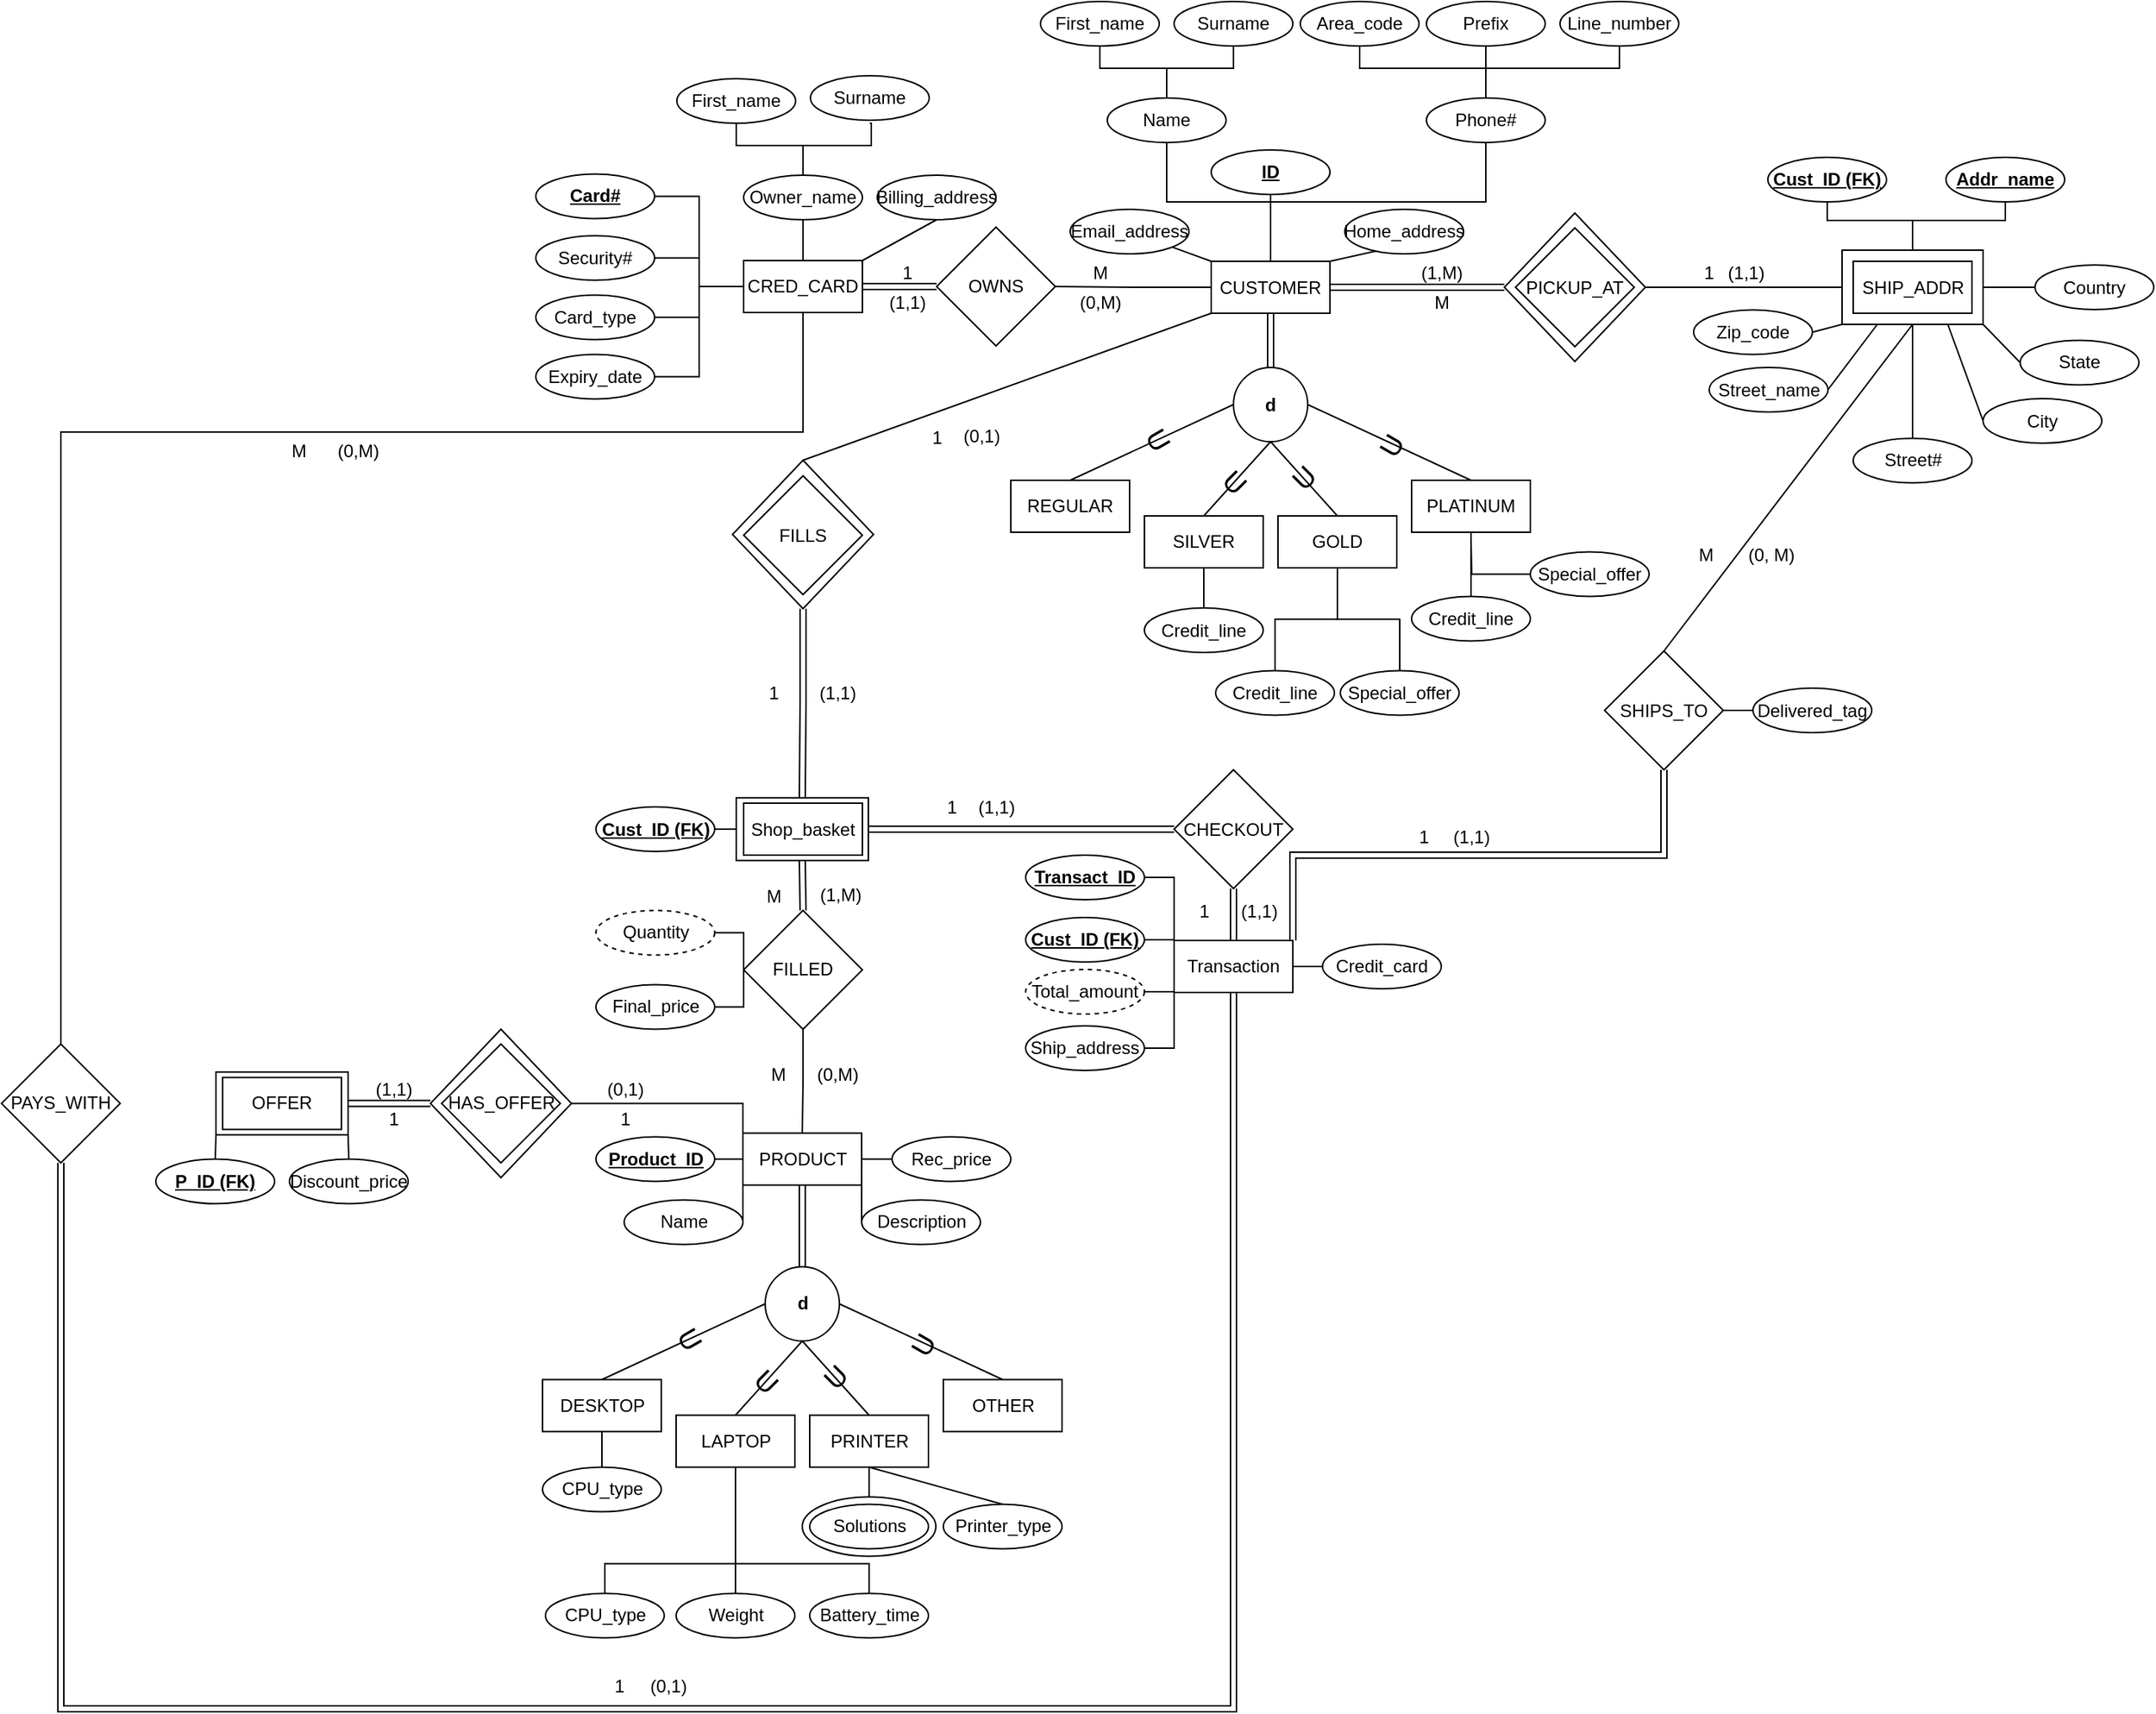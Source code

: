 <mxfile version="26.0.16">
  <diagram id="R2lEEEUBdFMjLlhIrx00" name="Page-1">
    <mxGraphModel dx="2161" dy="1922" grid="1" gridSize="10" guides="1" tooltips="1" connect="1" arrows="1" fold="1" page="1" pageScale="1" pageWidth="850" pageHeight="1100" math="0" shadow="0" extFonts="Permanent Marker^https://fonts.googleapis.com/css?family=Permanent+Marker">
      <root>
        <mxCell id="0" />
        <mxCell id="1" parent="0" />
        <mxCell id="0oao1zLVQg-sBAG5AtIF-350" value="" style="rhombus;whiteSpace=wrap;html=1;" vertex="1" parent="1">
          <mxGeometry x="-27.5" y="229" width="95" height="100" as="geometry" />
        </mxCell>
        <mxCell id="0oao1zLVQg-sBAG5AtIF-344" value="" style="rounded=0;whiteSpace=wrap;html=1;" vertex="1" parent="1">
          <mxGeometry x="-25" y="456.38" width="89" height="42.25" as="geometry" />
        </mxCell>
        <mxCell id="0oao1zLVQg-sBAG5AtIF-341" value="" style="rounded=0;whiteSpace=wrap;html=1;" vertex="1" parent="1">
          <mxGeometry x="-375.5" y="641.12" width="89" height="42.25" as="geometry" />
        </mxCell>
        <mxCell id="0oao1zLVQg-sBAG5AtIF-307" value="(1,1)" style="text;html=1;align=center;verticalAlign=middle;resizable=0;points=[];autosize=1;strokeColor=none;fillColor=none;" vertex="1" parent="1">
          <mxGeometry x="302" y="517.5" width="50" height="30" as="geometry" />
        </mxCell>
        <mxCell id="0oao1zLVQg-sBAG5AtIF-242" value="" style="ellipse;whiteSpace=wrap;html=1;" vertex="1" parent="1">
          <mxGeometry x="19.5" y="927.25" width="90" height="40" as="geometry" />
        </mxCell>
        <mxCell id="0oao1zLVQg-sBAG5AtIF-72" value="" style="group" vertex="1" connectable="0" parent="1">
          <mxGeometry x="720" y="87.5" width="95" height="50" as="geometry" />
        </mxCell>
        <mxCell id="0oao1zLVQg-sBAG5AtIF-71" value="" style="rounded=0;whiteSpace=wrap;html=1;" vertex="1" parent="0oao1zLVQg-sBAG5AtIF-72">
          <mxGeometry width="95" height="50" as="geometry" />
        </mxCell>
        <mxCell id="0oao1zLVQg-sBAG5AtIF-70" value="SHIP_ADDR" style="rounded=0;whiteSpace=wrap;html=1;" vertex="1" parent="0oao1zLVQg-sBAG5AtIF-72">
          <mxGeometry x="7.5" y="7.5" width="80" height="35" as="geometry" />
        </mxCell>
        <mxCell id="0oao1zLVQg-sBAG5AtIF-68" value="" style="edgeStyle=orthogonalEdgeStyle;rounded=0;orthogonalLoop=1;jettySize=auto;html=1;endArrow=none;startFill=0;" edge="1" parent="1" source="0oao1zLVQg-sBAG5AtIF-47" target="0oao1zLVQg-sBAG5AtIF-55">
          <mxGeometry relative="1" as="geometry" />
        </mxCell>
        <mxCell id="0oao1zLVQg-sBAG5AtIF-283" style="edgeStyle=orthogonalEdgeStyle;rounded=0;orthogonalLoop=1;jettySize=auto;html=1;exitX=0.5;exitY=1;exitDx=0;exitDy=0;endArrow=none;startFill=0;entryX=0.5;entryY=1;entryDx=0;entryDy=0;shape=link;" edge="1" parent="1" source="0oao1zLVQg-sBAG5AtIF-284" target="0oao1zLVQg-sBAG5AtIF-259">
          <mxGeometry relative="1" as="geometry">
            <mxPoint x="310" y="762.25" as="targetPoint" />
            <Array as="points">
              <mxPoint x="-480" y="1070" />
              <mxPoint x="310" y="1070" />
            </Array>
          </mxGeometry>
        </mxCell>
        <mxCell id="0oao1zLVQg-sBAG5AtIF-47" value="CRED_CARD" style="rounded=0;whiteSpace=wrap;html=1;" vertex="1" parent="1">
          <mxGeometry x="-20" y="94.5" width="80" height="35" as="geometry" />
        </mxCell>
        <mxCell id="0oao1zLVQg-sBAG5AtIF-50" value="" style="group" vertex="1" connectable="0" parent="1">
          <mxGeometry x="-65" y="-30" width="215" height="100" as="geometry" />
        </mxCell>
        <mxCell id="0oao1zLVQg-sBAG5AtIF-51" value="First_name" style="ellipse;whiteSpace=wrap;html=1;" vertex="1" parent="0oao1zLVQg-sBAG5AtIF-50">
          <mxGeometry y="2" width="80" height="30" as="geometry" />
        </mxCell>
        <mxCell id="0oao1zLVQg-sBAG5AtIF-52" value="Surname" style="ellipse;whiteSpace=wrap;html=1;" vertex="1" parent="0oao1zLVQg-sBAG5AtIF-50">
          <mxGeometry x="90" width="80" height="30" as="geometry" />
        </mxCell>
        <mxCell id="0oao1zLVQg-sBAG5AtIF-53" value="" style="group" vertex="1" connectable="0" parent="0oao1zLVQg-sBAG5AtIF-50">
          <mxGeometry x="40" y="62" width="90" height="40" as="geometry" />
        </mxCell>
        <mxCell id="0oao1zLVQg-sBAG5AtIF-55" value="Owner_name" style="ellipse;whiteSpace=wrap;html=1;perimeterSpacing=0;movable=1;resizable=1;rotatable=1;deletable=1;editable=1;locked=0;connectable=1;" vertex="1" parent="0oao1zLVQg-sBAG5AtIF-53">
          <mxGeometry x="5" y="5" width="80" height="30" as="geometry" />
        </mxCell>
        <mxCell id="0oao1zLVQg-sBAG5AtIF-56" value="" style="edgeStyle=orthogonalEdgeStyle;rounded=0;orthogonalLoop=1;jettySize=auto;html=1;endArrow=none;startFill=0;" edge="1" parent="0oao1zLVQg-sBAG5AtIF-50" source="0oao1zLVQg-sBAG5AtIF-55">
          <mxGeometry relative="1" as="geometry">
            <mxPoint x="130" y="32.0" as="targetPoint" />
            <Array as="points">
              <mxPoint x="85" y="47" />
              <mxPoint x="131" y="47" />
              <mxPoint x="131" y="32" />
            </Array>
          </mxGeometry>
        </mxCell>
        <mxCell id="0oao1zLVQg-sBAG5AtIF-57" value="" style="edgeStyle=orthogonalEdgeStyle;rounded=0;orthogonalLoop=1;jettySize=auto;html=1;endArrow=none;startFill=0;" edge="1" parent="0oao1zLVQg-sBAG5AtIF-50" source="0oao1zLVQg-sBAG5AtIF-55" target="0oao1zLVQg-sBAG5AtIF-51">
          <mxGeometry relative="1" as="geometry" />
        </mxCell>
        <mxCell id="0oao1zLVQg-sBAG5AtIF-75" value="Billing_address" style="ellipse;whiteSpace=wrap;html=1;" vertex="1" parent="0oao1zLVQg-sBAG5AtIF-50">
          <mxGeometry x="135" y="67" width="80" height="30" as="geometry" />
        </mxCell>
        <mxCell id="0oao1zLVQg-sBAG5AtIF-48" value="Security#" style="ellipse;whiteSpace=wrap;html=1;" vertex="1" parent="1">
          <mxGeometry x="-160" y="77.75" width="80" height="30" as="geometry" />
        </mxCell>
        <mxCell id="0oao1zLVQg-sBAG5AtIF-49" value="&lt;u&gt;&lt;b&gt;Card#&lt;/b&gt;&lt;/u&gt;" style="ellipse;whiteSpace=wrap;html=1;" vertex="1" parent="1">
          <mxGeometry x="-160" y="36.25" width="80" height="30" as="geometry" />
        </mxCell>
        <mxCell id="0oao1zLVQg-sBAG5AtIF-61" value="Card_type" style="ellipse;whiteSpace=wrap;html=1;" vertex="1" parent="1">
          <mxGeometry x="-160" y="117.75" width="80" height="30" as="geometry" />
        </mxCell>
        <mxCell id="0oao1zLVQg-sBAG5AtIF-62" value="Expiry_date" style="ellipse;whiteSpace=wrap;html=1;" vertex="1" parent="1">
          <mxGeometry x="-160" y="157.75" width="80" height="30" as="geometry" />
        </mxCell>
        <mxCell id="0oao1zLVQg-sBAG5AtIF-64" style="edgeStyle=orthogonalEdgeStyle;rounded=0;orthogonalLoop=1;jettySize=auto;html=1;exitX=0;exitY=0.5;exitDx=0;exitDy=0;entryX=1;entryY=0.5;entryDx=0;entryDy=0;endArrow=none;startFill=0;" edge="1" parent="1" source="0oao1zLVQg-sBAG5AtIF-47" target="0oao1zLVQg-sBAG5AtIF-48">
          <mxGeometry relative="1" as="geometry" />
        </mxCell>
        <mxCell id="0oao1zLVQg-sBAG5AtIF-63" style="edgeStyle=orthogonalEdgeStyle;rounded=0;orthogonalLoop=1;jettySize=auto;html=1;exitX=0;exitY=0.5;exitDx=0;exitDy=0;entryX=1;entryY=0.5;entryDx=0;entryDy=0;endArrow=none;startFill=0;" edge="1" parent="1" source="0oao1zLVQg-sBAG5AtIF-47" target="0oao1zLVQg-sBAG5AtIF-49">
          <mxGeometry relative="1" as="geometry" />
        </mxCell>
        <mxCell id="0oao1zLVQg-sBAG5AtIF-65" style="edgeStyle=orthogonalEdgeStyle;rounded=0;orthogonalLoop=1;jettySize=auto;html=1;exitX=0;exitY=0.5;exitDx=0;exitDy=0;entryX=1;entryY=0.5;entryDx=0;entryDy=0;endArrow=none;startFill=0;" edge="1" parent="1" source="0oao1zLVQg-sBAG5AtIF-47" target="0oao1zLVQg-sBAG5AtIF-61">
          <mxGeometry relative="1" as="geometry" />
        </mxCell>
        <mxCell id="0oao1zLVQg-sBAG5AtIF-66" style="edgeStyle=orthogonalEdgeStyle;rounded=0;orthogonalLoop=1;jettySize=auto;html=1;exitX=0;exitY=0.5;exitDx=0;exitDy=0;entryX=1;entryY=0.5;entryDx=0;entryDy=0;endArrow=none;startFill=0;" edge="1" parent="1" source="0oao1zLVQg-sBAG5AtIF-47" target="0oao1zLVQg-sBAG5AtIF-62">
          <mxGeometry relative="1" as="geometry" />
        </mxCell>
        <mxCell id="0oao1zLVQg-sBAG5AtIF-86" value="Zip_code" style="ellipse;whiteSpace=wrap;html=1;" vertex="1" parent="1">
          <mxGeometry x="620" y="127.75" width="80" height="30" as="geometry" />
        </mxCell>
        <mxCell id="0oao1zLVQg-sBAG5AtIF-87" value="Street_name" style="ellipse;whiteSpace=wrap;html=1;" vertex="1" parent="1">
          <mxGeometry x="630.5" y="166.5" width="80" height="30" as="geometry" />
        </mxCell>
        <mxCell id="0oao1zLVQg-sBAG5AtIF-88" value="Street#" style="ellipse;whiteSpace=wrap;html=1;" vertex="1" parent="1">
          <mxGeometry x="727.5" y="214.25" width="80" height="30" as="geometry" />
        </mxCell>
        <mxCell id="0oao1zLVQg-sBAG5AtIF-89" value="City" style="ellipse;whiteSpace=wrap;html=1;" vertex="1" parent="1">
          <mxGeometry x="815" y="187.5" width="80" height="30" as="geometry" />
        </mxCell>
        <mxCell id="0oao1zLVQg-sBAG5AtIF-90" value="State" style="ellipse;whiteSpace=wrap;html=1;" vertex="1" parent="1">
          <mxGeometry x="840" y="148.25" width="80" height="30" as="geometry" />
        </mxCell>
        <mxCell id="0oao1zLVQg-sBAG5AtIF-91" value="Country" style="ellipse;whiteSpace=wrap;html=1;" vertex="1" parent="1">
          <mxGeometry x="850" y="97.5" width="80" height="30" as="geometry" />
        </mxCell>
        <mxCell id="0oao1zLVQg-sBAG5AtIF-92" style="rounded=0;orthogonalLoop=1;jettySize=auto;html=1;exitX=1;exitY=0.5;exitDx=0;exitDy=0;entryX=0;entryY=0.5;entryDx=0;entryDy=0;endArrow=none;startFill=0;" edge="1" parent="1" source="0oao1zLVQg-sBAG5AtIF-71" target="0oao1zLVQg-sBAG5AtIF-91">
          <mxGeometry relative="1" as="geometry">
            <mxPoint x="826.759" y="158.331" as="sourcePoint" />
          </mxGeometry>
        </mxCell>
        <mxCell id="0oao1zLVQg-sBAG5AtIF-94" style="rounded=0;orthogonalLoop=1;jettySize=auto;html=1;exitX=0;exitY=1;exitDx=0;exitDy=0;entryX=1;entryY=0.5;entryDx=0;entryDy=0;endArrow=none;startFill=0;" edge="1" parent="1" source="0oao1zLVQg-sBAG5AtIF-71" target="0oao1zLVQg-sBAG5AtIF-86">
          <mxGeometry relative="1" as="geometry">
            <mxPoint x="750" y="172.5" as="sourcePoint" />
          </mxGeometry>
        </mxCell>
        <mxCell id="0oao1zLVQg-sBAG5AtIF-95" style="rounded=0;orthogonalLoop=1;jettySize=auto;html=1;exitX=0.25;exitY=1;exitDx=0;exitDy=0;entryX=1;entryY=0.5;entryDx=0;entryDy=0;endArrow=none;startFill=0;" edge="1" parent="1" source="0oao1zLVQg-sBAG5AtIF-71" target="0oao1zLVQg-sBAG5AtIF-87">
          <mxGeometry relative="1" as="geometry">
            <mxPoint x="763.241" y="186.669" as="sourcePoint" />
          </mxGeometry>
        </mxCell>
        <mxCell id="0oao1zLVQg-sBAG5AtIF-96" style="rounded=0;orthogonalLoop=1;jettySize=auto;html=1;exitX=0.5;exitY=1;exitDx=0;exitDy=0;entryX=0.5;entryY=0;entryDx=0;entryDy=0;endArrow=none;startFill=0;" edge="1" parent="1" source="0oao1zLVQg-sBAG5AtIF-71" target="0oao1zLVQg-sBAG5AtIF-88">
          <mxGeometry relative="1" as="geometry">
            <mxPoint x="795" y="192.5" as="sourcePoint" />
          </mxGeometry>
        </mxCell>
        <mxCell id="0oao1zLVQg-sBAG5AtIF-97" style="rounded=0;orthogonalLoop=1;jettySize=auto;html=1;exitX=0.75;exitY=1;exitDx=0;exitDy=0;entryX=0;entryY=0.5;entryDx=0;entryDy=0;endArrow=none;startFill=0;" edge="1" parent="1" source="0oao1zLVQg-sBAG5AtIF-71" target="0oao1zLVQg-sBAG5AtIF-89">
          <mxGeometry relative="1" as="geometry">
            <mxPoint x="826.759" y="186.669" as="sourcePoint" />
          </mxGeometry>
        </mxCell>
        <mxCell id="0oao1zLVQg-sBAG5AtIF-98" style="rounded=0;orthogonalLoop=1;jettySize=auto;html=1;exitX=1;exitY=1;exitDx=0;exitDy=0;entryX=0;entryY=0.5;entryDx=0;entryDy=0;endArrow=none;startFill=0;" edge="1" parent="1" source="0oao1zLVQg-sBAG5AtIF-71" target="0oao1zLVQg-sBAG5AtIF-90">
          <mxGeometry relative="1" as="geometry">
            <mxPoint x="840" y="172.5" as="sourcePoint" />
          </mxGeometry>
        </mxCell>
        <mxCell id="0oao1zLVQg-sBAG5AtIF-101" value="&lt;b&gt;&lt;u&gt;Addr_name&lt;/u&gt;&lt;/b&gt;" style="ellipse;whiteSpace=wrap;html=1;" vertex="1" parent="1">
          <mxGeometry x="790" y="25" width="80" height="30" as="geometry" />
        </mxCell>
        <mxCell id="0oao1zLVQg-sBAG5AtIF-102" value="&lt;b&gt;&lt;u&gt;Cust_ID (FK)&lt;/u&gt;&lt;/b&gt;" style="ellipse;whiteSpace=wrap;html=1;" vertex="1" parent="1">
          <mxGeometry x="670" y="25" width="80" height="30" as="geometry" />
        </mxCell>
        <mxCell id="0oao1zLVQg-sBAG5AtIF-104" style="edgeStyle=orthogonalEdgeStyle;rounded=0;orthogonalLoop=1;jettySize=auto;html=1;exitX=0.5;exitY=0;exitDx=0;exitDy=0;entryX=0.5;entryY=1;entryDx=0;entryDy=0;endArrow=none;startFill=0;" edge="1" parent="1" source="0oao1zLVQg-sBAG5AtIF-71" target="0oao1zLVQg-sBAG5AtIF-102">
          <mxGeometry relative="1" as="geometry" />
        </mxCell>
        <mxCell id="0oao1zLVQg-sBAG5AtIF-105" style="edgeStyle=orthogonalEdgeStyle;rounded=0;orthogonalLoop=1;jettySize=auto;html=1;exitX=0.5;exitY=0;exitDx=0;exitDy=0;entryX=0.5;entryY=1;entryDx=0;entryDy=0;endArrow=none;startFill=0;" edge="1" parent="1" source="0oao1zLVQg-sBAG5AtIF-71" target="0oao1zLVQg-sBAG5AtIF-101">
          <mxGeometry relative="1" as="geometry" />
        </mxCell>
        <mxCell id="0oao1zLVQg-sBAG5AtIF-107" value="" style="group" vertex="1" connectable="0" parent="1">
          <mxGeometry x="150" y="-80" width="460" height="242.5" as="geometry" />
        </mxCell>
        <mxCell id="0oao1zLVQg-sBAG5AtIF-351" value="" style="rhombus;whiteSpace=wrap;html=1;" vertex="1" parent="0oao1zLVQg-sBAG5AtIF-107">
          <mxGeometry x="342.5" y="142.5" width="95" height="100" as="geometry" />
        </mxCell>
        <mxCell id="0oao1zLVQg-sBAG5AtIF-29" value="" style="rounded=0;orthogonalLoop=1;jettySize=auto;html=1;endArrow=none;startFill=0;" edge="1" parent="0oao1zLVQg-sBAG5AtIF-107" source="0oao1zLVQg-sBAG5AtIF-1" target="0oao1zLVQg-sBAG5AtIF-2">
          <mxGeometry relative="1" as="geometry" />
        </mxCell>
        <mxCell id="0oao1zLVQg-sBAG5AtIF-30" value="" style="rounded=0;orthogonalLoop=1;jettySize=auto;html=1;entryX=1;entryY=0.5;entryDx=0;entryDy=0;endArrow=none;startFill=0;exitX=1;exitY=0;exitDx=0;exitDy=0;" edge="1" parent="0oao1zLVQg-sBAG5AtIF-107" source="0oao1zLVQg-sBAG5AtIF-1" target="0oao1zLVQg-sBAG5AtIF-74">
          <mxGeometry relative="1" as="geometry">
            <mxPoint x="110" y="230" as="targetPoint" />
          </mxGeometry>
        </mxCell>
        <mxCell id="0oao1zLVQg-sBAG5AtIF-33" value="" style="rounded=0;orthogonalLoop=1;jettySize=auto;html=1;entryX=0.5;entryY=1;entryDx=0;entryDy=0;endArrow=none;startFill=0;edgeStyle=orthogonalEdgeStyle;" edge="1" parent="0oao1zLVQg-sBAG5AtIF-107" source="0oao1zLVQg-sBAG5AtIF-1" target="0oao1zLVQg-sBAG5AtIF-6">
          <mxGeometry relative="1" as="geometry">
            <mxPoint x="185" y="150" as="targetPoint" />
          </mxGeometry>
        </mxCell>
        <mxCell id="0oao1zLVQg-sBAG5AtIF-35" value="" style="rounded=0;orthogonalLoop=1;jettySize=auto;html=1;endArrow=none;startFill=0;exitX=0.5;exitY=0;exitDx=0;exitDy=0;entryX=0.5;entryY=1;entryDx=0;entryDy=0;edgeStyle=orthogonalEdgeStyle;" edge="1" parent="0oao1zLVQg-sBAG5AtIF-107" source="0oao1zLVQg-sBAG5AtIF-1" target="0oao1zLVQg-sBAG5AtIF-11">
          <mxGeometry relative="1" as="geometry">
            <mxPoint x="160" y="260" as="targetPoint" />
          </mxGeometry>
        </mxCell>
        <mxCell id="0oao1zLVQg-sBAG5AtIF-40" value="" style="rounded=0;orthogonalLoop=1;jettySize=auto;html=1;endArrow=none;startFill=0;exitX=0;exitY=0;exitDx=0;exitDy=0;" edge="1" parent="0oao1zLVQg-sBAG5AtIF-107" source="0oao1zLVQg-sBAG5AtIF-1" target="0oao1zLVQg-sBAG5AtIF-39">
          <mxGeometry relative="1" as="geometry" />
        </mxCell>
        <mxCell id="0oao1zLVQg-sBAG5AtIF-147" style="edgeStyle=orthogonalEdgeStyle;rounded=0;orthogonalLoop=1;jettySize=auto;html=1;exitX=0;exitY=0.5;exitDx=0;exitDy=0;entryX=1;entryY=0.5;entryDx=0;entryDy=0;endArrow=none;startFill=0;" edge="1" parent="0oao1zLVQg-sBAG5AtIF-107" source="0oao1zLVQg-sBAG5AtIF-1" target="0oao1zLVQg-sBAG5AtIF-146">
          <mxGeometry relative="1" as="geometry" />
        </mxCell>
        <mxCell id="0oao1zLVQg-sBAG5AtIF-1" value="CUSTOMER" style="rounded=0;whiteSpace=wrap;html=1;" vertex="1" parent="0oao1zLVQg-sBAG5AtIF-107">
          <mxGeometry x="145" y="175" width="80" height="35" as="geometry" />
        </mxCell>
        <mxCell id="0oao1zLVQg-sBAG5AtIF-2" value="&lt;u&gt;&lt;b&gt;ID&lt;/b&gt;&lt;/u&gt;" style="ellipse;whiteSpace=wrap;html=1;" vertex="1" parent="0oao1zLVQg-sBAG5AtIF-107">
          <mxGeometry x="145" y="100" width="80" height="30" as="geometry" />
        </mxCell>
        <mxCell id="0oao1zLVQg-sBAG5AtIF-31" value="" style="group" vertex="1" connectable="0" parent="0oao1zLVQg-sBAG5AtIF-107">
          <mxGeometry x="185" y="5" width="275" height="85" as="geometry" />
        </mxCell>
        <mxCell id="0oao1zLVQg-sBAG5AtIF-12" value="Area_code" style="ellipse;whiteSpace=wrap;html=1;" vertex="1" parent="0oao1zLVQg-sBAG5AtIF-31">
          <mxGeometry x="20" y="-5" width="80" height="30" as="geometry" />
        </mxCell>
        <mxCell id="0oao1zLVQg-sBAG5AtIF-14" value="Line_number" style="ellipse;whiteSpace=wrap;html=1;" vertex="1" parent="0oao1zLVQg-sBAG5AtIF-31">
          <mxGeometry x="195" y="-5" width="80" height="30" as="geometry" />
        </mxCell>
        <mxCell id="0oao1zLVQg-sBAG5AtIF-13" value="Prefix" style="ellipse;whiteSpace=wrap;html=1;" vertex="1" parent="0oao1zLVQg-sBAG5AtIF-31">
          <mxGeometry x="105" y="-5" width="80" height="30" as="geometry" />
        </mxCell>
        <mxCell id="0oao1zLVQg-sBAG5AtIF-32" value="" style="group" vertex="1" connectable="0" parent="0oao1zLVQg-sBAG5AtIF-107">
          <mxGeometry x="30" width="170" height="100" as="geometry" />
        </mxCell>
        <mxCell id="0oao1zLVQg-sBAG5AtIF-3" value="First_name" style="ellipse;whiteSpace=wrap;html=1;" vertex="1" parent="0oao1zLVQg-sBAG5AtIF-32">
          <mxGeometry width="80" height="30" as="geometry" />
        </mxCell>
        <mxCell id="0oao1zLVQg-sBAG5AtIF-5" value="Surname" style="ellipse;whiteSpace=wrap;html=1;" vertex="1" parent="0oao1zLVQg-sBAG5AtIF-32">
          <mxGeometry x="90" width="80" height="30" as="geometry" />
        </mxCell>
        <mxCell id="0oao1zLVQg-sBAG5AtIF-8" value="" style="group" vertex="1" connectable="0" parent="0oao1zLVQg-sBAG5AtIF-32">
          <mxGeometry x="40" y="60" width="90" height="40" as="geometry" />
        </mxCell>
        <mxCell id="0oao1zLVQg-sBAG5AtIF-6" value="Name" style="ellipse;whiteSpace=wrap;html=1;perimeterSpacing=0;movable=1;resizable=1;rotatable=1;deletable=1;editable=1;locked=0;connectable=1;" vertex="1" parent="0oao1zLVQg-sBAG5AtIF-8">
          <mxGeometry x="5" y="5" width="80" height="30" as="geometry" />
        </mxCell>
        <mxCell id="0oao1zLVQg-sBAG5AtIF-27" value="" style="edgeStyle=orthogonalEdgeStyle;rounded=0;orthogonalLoop=1;jettySize=auto;html=1;endArrow=none;startFill=0;" edge="1" parent="0oao1zLVQg-sBAG5AtIF-32" source="0oao1zLVQg-sBAG5AtIF-6" target="0oao1zLVQg-sBAG5AtIF-5">
          <mxGeometry relative="1" as="geometry" />
        </mxCell>
        <mxCell id="0oao1zLVQg-sBAG5AtIF-28" value="" style="edgeStyle=orthogonalEdgeStyle;rounded=0;orthogonalLoop=1;jettySize=auto;html=1;endArrow=none;startFill=0;" edge="1" parent="0oao1zLVQg-sBAG5AtIF-32" source="0oao1zLVQg-sBAG5AtIF-6" target="0oao1zLVQg-sBAG5AtIF-3">
          <mxGeometry relative="1" as="geometry" />
        </mxCell>
        <mxCell id="0oao1zLVQg-sBAG5AtIF-39" value="Email_address" style="ellipse;whiteSpace=wrap;html=1;" vertex="1" parent="0oao1zLVQg-sBAG5AtIF-107">
          <mxGeometry x="50" y="140" width="80" height="30" as="geometry" />
        </mxCell>
        <mxCell id="0oao1zLVQg-sBAG5AtIF-74" value="Home_address" style="ellipse;whiteSpace=wrap;html=1;" vertex="1" parent="0oao1zLVQg-sBAG5AtIF-107">
          <mxGeometry x="235" y="140" width="80" height="30" as="geometry" />
        </mxCell>
        <mxCell id="0oao1zLVQg-sBAG5AtIF-9" value="" style="group" vertex="1" connectable="0" parent="0oao1zLVQg-sBAG5AtIF-107">
          <mxGeometry x="285" y="60" width="90" height="40" as="geometry" />
        </mxCell>
        <mxCell id="0oao1zLVQg-sBAG5AtIF-11" value="Phone#" style="ellipse;whiteSpace=wrap;html=1;perimeterSpacing=0;movable=1;resizable=1;rotatable=1;deletable=1;editable=1;locked=0;connectable=1;" vertex="1" parent="0oao1zLVQg-sBAG5AtIF-9">
          <mxGeometry x="5" y="5" width="80" height="30" as="geometry" />
        </mxCell>
        <mxCell id="0oao1zLVQg-sBAG5AtIF-21" value="" style="edgeStyle=orthogonalEdgeStyle;rounded=0;orthogonalLoop=1;jettySize=auto;html=1;endArrow=none;startFill=0;exitX=0.5;exitY=0;exitDx=0;exitDy=0;" edge="1" parent="0oao1zLVQg-sBAG5AtIF-107" source="0oao1zLVQg-sBAG5AtIF-11" target="0oao1zLVQg-sBAG5AtIF-12">
          <mxGeometry relative="1" as="geometry">
            <Array as="points">
              <mxPoint x="330" y="45" />
              <mxPoint x="245" y="45" />
            </Array>
          </mxGeometry>
        </mxCell>
        <mxCell id="0oao1zLVQg-sBAG5AtIF-22" value="" style="edgeStyle=orthogonalEdgeStyle;rounded=0;orthogonalLoop=1;jettySize=auto;html=1;endArrow=none;startFill=0;exitX=0.5;exitY=0;exitDx=0;exitDy=0;" edge="1" parent="0oao1zLVQg-sBAG5AtIF-107" source="0oao1zLVQg-sBAG5AtIF-11" target="0oao1zLVQg-sBAG5AtIF-14">
          <mxGeometry relative="1" as="geometry">
            <Array as="points">
              <mxPoint x="330" y="45" />
              <mxPoint x="420" y="45" />
            </Array>
          </mxGeometry>
        </mxCell>
        <mxCell id="0oao1zLVQg-sBAG5AtIF-106" style="edgeStyle=orthogonalEdgeStyle;rounded=0;orthogonalLoop=1;jettySize=auto;html=1;exitX=0.5;exitY=0;exitDx=0;exitDy=0;entryX=0.5;entryY=1;entryDx=0;entryDy=0;endArrow=none;startFill=0;" edge="1" parent="0oao1zLVQg-sBAG5AtIF-107" source="0oao1zLVQg-sBAG5AtIF-11" target="0oao1zLVQg-sBAG5AtIF-13">
          <mxGeometry relative="1" as="geometry" />
        </mxCell>
        <mxCell id="0oao1zLVQg-sBAG5AtIF-144" style="edgeStyle=orthogonalEdgeStyle;rounded=0;orthogonalLoop=1;jettySize=auto;html=1;entryX=1;entryY=0.5;entryDx=0;entryDy=0;endArrow=none;startFill=0;shape=link;exitX=0;exitY=0.5;exitDx=0;exitDy=0;" edge="1" parent="0oao1zLVQg-sBAG5AtIF-107" source="0oao1zLVQg-sBAG5AtIF-351" target="0oao1zLVQg-sBAG5AtIF-1">
          <mxGeometry relative="1" as="geometry">
            <mxPoint x="340" y="210" as="sourcePoint" />
          </mxGeometry>
        </mxCell>
        <mxCell id="0oao1zLVQg-sBAG5AtIF-143" value="PICKUP_AT" style="rhombus;whiteSpace=wrap;html=1;" vertex="1" parent="0oao1zLVQg-sBAG5AtIF-107">
          <mxGeometry x="350" y="152.5" width="80" height="80" as="geometry" />
        </mxCell>
        <mxCell id="0oao1zLVQg-sBAG5AtIF-146" value="OWNS" style="rhombus;whiteSpace=wrap;html=1;" vertex="1" parent="0oao1zLVQg-sBAG5AtIF-107">
          <mxGeometry x="-40" y="152" width="80" height="80" as="geometry" />
        </mxCell>
        <mxCell id="0oao1zLVQg-sBAG5AtIF-120" style="edgeStyle=orthogonalEdgeStyle;rounded=0;orthogonalLoop=1;jettySize=auto;html=1;exitX=0.5;exitY=0;exitDx=0;exitDy=0;entryX=0.5;entryY=1;entryDx=0;entryDy=0;endArrow=none;startFill=0;shape=link;" edge="1" parent="1" source="0oao1zLVQg-sBAG5AtIF-108" target="0oao1zLVQg-sBAG5AtIF-1">
          <mxGeometry relative="1" as="geometry" />
        </mxCell>
        <mxCell id="0oao1zLVQg-sBAG5AtIF-121" style="rounded=0;orthogonalLoop=1;jettySize=auto;html=1;exitX=0;exitY=0.5;exitDx=0;exitDy=0;entryX=0.5;entryY=0;entryDx=0;entryDy=0;endArrow=none;startFill=0;" edge="1" parent="1" source="0oao1zLVQg-sBAG5AtIF-108" target="0oao1zLVQg-sBAG5AtIF-111">
          <mxGeometry relative="1" as="geometry" />
        </mxCell>
        <mxCell id="0oao1zLVQg-sBAG5AtIF-122" style="rounded=0;orthogonalLoop=1;jettySize=auto;html=1;exitX=0.5;exitY=1;exitDx=0;exitDy=0;entryX=0.5;entryY=0;entryDx=0;entryDy=0;endArrow=none;startFill=0;" edge="1" parent="1" source="0oao1zLVQg-sBAG5AtIF-108" target="0oao1zLVQg-sBAG5AtIF-113">
          <mxGeometry relative="1" as="geometry" />
        </mxCell>
        <mxCell id="0oao1zLVQg-sBAG5AtIF-123" style="rounded=0;orthogonalLoop=1;jettySize=auto;html=1;exitX=0.5;exitY=1;exitDx=0;exitDy=0;entryX=0.5;entryY=0;entryDx=0;entryDy=0;endArrow=none;startFill=0;" edge="1" parent="1" source="0oao1zLVQg-sBAG5AtIF-108" target="0oao1zLVQg-sBAG5AtIF-112">
          <mxGeometry relative="1" as="geometry" />
        </mxCell>
        <mxCell id="0oao1zLVQg-sBAG5AtIF-124" style="rounded=0;orthogonalLoop=1;jettySize=auto;html=1;exitX=1;exitY=0.5;exitDx=0;exitDy=0;entryX=0.5;entryY=0;entryDx=0;entryDy=0;endArrow=none;startFill=0;" edge="1" parent="1" source="0oao1zLVQg-sBAG5AtIF-108" target="0oao1zLVQg-sBAG5AtIF-114">
          <mxGeometry relative="1" as="geometry" />
        </mxCell>
        <mxCell id="0oao1zLVQg-sBAG5AtIF-125" value="U" style="edgeLabel;align=center;verticalAlign=middle;resizable=0;points=[];rotation=-60;fontSize=19;labelBackgroundColor=none;" vertex="1" connectable="0" parent="0oao1zLVQg-sBAG5AtIF-124">
          <mxGeometry x="0.004" y="1" relative="1" as="geometry">
            <mxPoint x="-1" y="2" as="offset" />
          </mxGeometry>
        </mxCell>
        <mxCell id="0oao1zLVQg-sBAG5AtIF-108" value="&lt;b&gt;d&lt;/b&gt;" style="ellipse;whiteSpace=wrap;html=1;aspect=fixed;" vertex="1" parent="1">
          <mxGeometry x="310" y="166.5" width="50" height="50" as="geometry" />
        </mxCell>
        <mxCell id="0oao1zLVQg-sBAG5AtIF-111" value="REGULAR" style="rounded=0;whiteSpace=wrap;html=1;" vertex="1" parent="1">
          <mxGeometry x="160" y="242.5" width="80" height="35" as="geometry" />
        </mxCell>
        <mxCell id="0oao1zLVQg-sBAG5AtIF-132" value="" style="edgeStyle=orthogonalEdgeStyle;rounded=0;orthogonalLoop=1;jettySize=auto;html=1;endArrow=none;startFill=0;" edge="1" parent="1" source="0oao1zLVQg-sBAG5AtIF-112" target="0oao1zLVQg-sBAG5AtIF-118">
          <mxGeometry relative="1" as="geometry" />
        </mxCell>
        <mxCell id="0oao1zLVQg-sBAG5AtIF-141" style="edgeStyle=orthogonalEdgeStyle;rounded=0;orthogonalLoop=1;jettySize=auto;html=1;exitX=0.5;exitY=1;exitDx=0;exitDy=0;entryX=0.5;entryY=0;entryDx=0;entryDy=0;endArrow=none;startFill=0;" edge="1" parent="1" source="0oao1zLVQg-sBAG5AtIF-112" target="0oao1zLVQg-sBAG5AtIF-138">
          <mxGeometry relative="1" as="geometry" />
        </mxCell>
        <mxCell id="0oao1zLVQg-sBAG5AtIF-112" value="GOLD" style="rounded=0;whiteSpace=wrap;html=1;" vertex="1" parent="1">
          <mxGeometry x="340" y="266.5" width="80" height="35" as="geometry" />
        </mxCell>
        <mxCell id="0oao1zLVQg-sBAG5AtIF-133" value="" style="edgeStyle=orthogonalEdgeStyle;rounded=0;orthogonalLoop=1;jettySize=auto;html=1;endArrow=none;startFill=0;" edge="1" parent="1" source="0oao1zLVQg-sBAG5AtIF-113" target="0oao1zLVQg-sBAG5AtIF-115">
          <mxGeometry relative="1" as="geometry" />
        </mxCell>
        <mxCell id="0oao1zLVQg-sBAG5AtIF-113" value="SILVER" style="rounded=0;whiteSpace=wrap;html=1;" vertex="1" parent="1">
          <mxGeometry x="250" y="266.5" width="80" height="35" as="geometry" />
        </mxCell>
        <mxCell id="0oao1zLVQg-sBAG5AtIF-131" value="" style="edgeStyle=orthogonalEdgeStyle;rounded=0;orthogonalLoop=1;jettySize=auto;html=1;endArrow=none;startFill=0;" edge="1" parent="1" source="0oao1zLVQg-sBAG5AtIF-114" target="0oao1zLVQg-sBAG5AtIF-119">
          <mxGeometry relative="1" as="geometry" />
        </mxCell>
        <mxCell id="0oao1zLVQg-sBAG5AtIF-114" value="PLATINUM" style="rounded=0;whiteSpace=wrap;html=1;" vertex="1" parent="1">
          <mxGeometry x="430" y="242.5" width="80" height="35" as="geometry" />
        </mxCell>
        <mxCell id="0oao1zLVQg-sBAG5AtIF-115" value="Credit_line" style="ellipse;whiteSpace=wrap;html=1;" vertex="1" parent="1">
          <mxGeometry x="250" y="328.5" width="80" height="30" as="geometry" />
        </mxCell>
        <mxCell id="0oao1zLVQg-sBAG5AtIF-118" value="Credit_line" style="ellipse;whiteSpace=wrap;html=1;" vertex="1" parent="1">
          <mxGeometry x="298" y="370.75" width="80" height="30" as="geometry" />
        </mxCell>
        <mxCell id="0oao1zLVQg-sBAG5AtIF-119" value="Credit_line" style="ellipse;whiteSpace=wrap;html=1;" vertex="1" parent="1">
          <mxGeometry x="430" y="320.75" width="80" height="30" as="geometry" />
        </mxCell>
        <mxCell id="0oao1zLVQg-sBAG5AtIF-135" value="U" style="edgeLabel;align=center;verticalAlign=middle;resizable=0;points=[];rotation=60;fontSize=19;labelBackgroundColor=none;" vertex="1" connectable="0" parent="1">
          <mxGeometry x="261.0" y="214.25" as="geometry" />
        </mxCell>
        <mxCell id="0oao1zLVQg-sBAG5AtIF-136" value="U" style="edgeLabel;align=center;verticalAlign=middle;resizable=0;points=[];rotation=45;fontSize=19;labelBackgroundColor=none;" vertex="1" connectable="0" parent="1">
          <mxGeometry x="269.0" y="239.5" as="geometry">
            <mxPoint x="32.624" y="-28.507" as="offset" />
          </mxGeometry>
        </mxCell>
        <mxCell id="0oao1zLVQg-sBAG5AtIF-137" value="U" style="edgeLabel;align=center;verticalAlign=middle;resizable=0;points=[];rotation=-45;fontSize=19;labelBackgroundColor=none;" vertex="1" connectable="0" parent="1">
          <mxGeometry x="356.0" y="239.5" as="geometry" />
        </mxCell>
        <mxCell id="0oao1zLVQg-sBAG5AtIF-138" value="Special_offer" style="ellipse;whiteSpace=wrap;html=1;" vertex="1" parent="1">
          <mxGeometry x="382" y="370.75" width="80" height="30" as="geometry" />
        </mxCell>
        <mxCell id="0oao1zLVQg-sBAG5AtIF-142" style="edgeStyle=orthogonalEdgeStyle;rounded=0;orthogonalLoop=1;jettySize=auto;html=1;exitX=0;exitY=0.5;exitDx=0;exitDy=0;endArrow=none;startFill=0;" edge="1" parent="1" source="0oao1zLVQg-sBAG5AtIF-140">
          <mxGeometry relative="1" as="geometry">
            <mxPoint x="470" y="280.75" as="targetPoint" />
          </mxGeometry>
        </mxCell>
        <mxCell id="0oao1zLVQg-sBAG5AtIF-140" value="Special_offer" style="ellipse;whiteSpace=wrap;html=1;" vertex="1" parent="1">
          <mxGeometry x="510" y="290.75" width="80" height="30" as="geometry" />
        </mxCell>
        <mxCell id="0oao1zLVQg-sBAG5AtIF-145" style="edgeStyle=orthogonalEdgeStyle;rounded=0;orthogonalLoop=1;jettySize=auto;html=1;entryX=0;entryY=0.5;entryDx=0;entryDy=0;endArrow=none;startFill=0;exitX=1;exitY=0.5;exitDx=0;exitDy=0;" edge="1" parent="1" source="0oao1zLVQg-sBAG5AtIF-351" target="0oao1zLVQg-sBAG5AtIF-71">
          <mxGeometry relative="1" as="geometry">
            <mxPoint x="600" y="110" as="sourcePoint" />
          </mxGeometry>
        </mxCell>
        <mxCell id="0oao1zLVQg-sBAG5AtIF-148" style="edgeStyle=orthogonalEdgeStyle;rounded=0;orthogonalLoop=1;jettySize=auto;html=1;exitX=0;exitY=0.5;exitDx=0;exitDy=0;entryX=1;entryY=0.5;entryDx=0;entryDy=0;endArrow=none;startFill=0;shape=link;" edge="1" parent="1" source="0oao1zLVQg-sBAG5AtIF-146" target="0oao1zLVQg-sBAG5AtIF-47">
          <mxGeometry relative="1" as="geometry" />
        </mxCell>
        <mxCell id="0oao1zLVQg-sBAG5AtIF-181" style="edgeStyle=orthogonalEdgeStyle;rounded=0;orthogonalLoop=1;jettySize=auto;html=1;exitX=1;exitY=0.5;exitDx=0;exitDy=0;entryX=0;entryY=0.5;entryDx=0;entryDy=0;endArrow=none;startFill=0;shape=link;" edge="1" parent="1" source="0oao1zLVQg-sBAG5AtIF-341" target="0oao1zLVQg-sBAG5AtIF-154">
          <mxGeometry relative="1" as="geometry" />
        </mxCell>
        <mxCell id="0oao1zLVQg-sBAG5AtIF-149" value="OFFER" style="rounded=0;whiteSpace=wrap;html=1;" vertex="1" parent="1">
          <mxGeometry x="-371" y="644.75" width="80" height="35" as="geometry" />
        </mxCell>
        <mxCell id="0oao1zLVQg-sBAG5AtIF-342" style="edgeStyle=orthogonalEdgeStyle;rounded=0;orthogonalLoop=1;jettySize=auto;html=1;exitX=0.5;exitY=0;exitDx=0;exitDy=0;entryX=0;entryY=1;entryDx=0;entryDy=0;endArrow=none;startFill=0;" edge="1" parent="1" source="0oao1zLVQg-sBAG5AtIF-150" target="0oao1zLVQg-sBAG5AtIF-341">
          <mxGeometry relative="1" as="geometry" />
        </mxCell>
        <mxCell id="0oao1zLVQg-sBAG5AtIF-150" value="&lt;b&gt;&lt;u&gt;P_ID (FK)&lt;/u&gt;&lt;/b&gt;" style="ellipse;whiteSpace=wrap;html=1;" vertex="1" parent="1">
          <mxGeometry x="-416" y="699.75" width="80" height="30" as="geometry" />
        </mxCell>
        <mxCell id="0oao1zLVQg-sBAG5AtIF-343" style="edgeStyle=orthogonalEdgeStyle;rounded=0;orthogonalLoop=1;jettySize=auto;html=1;exitX=0.5;exitY=0;exitDx=0;exitDy=0;entryX=1;entryY=1;entryDx=0;entryDy=0;endArrow=none;startFill=0;" edge="1" parent="1" source="0oao1zLVQg-sBAG5AtIF-152" target="0oao1zLVQg-sBAG5AtIF-341">
          <mxGeometry relative="1" as="geometry" />
        </mxCell>
        <mxCell id="0oao1zLVQg-sBAG5AtIF-152" value="Discount_price" style="ellipse;whiteSpace=wrap;html=1;" vertex="1" parent="1">
          <mxGeometry x="-326" y="699.75" width="80" height="30" as="geometry" />
        </mxCell>
        <mxCell id="0oao1zLVQg-sBAG5AtIF-155" value="" style="group" vertex="1" connectable="0" parent="1">
          <mxGeometry x="-231" y="612.25" width="95" height="100" as="geometry" />
        </mxCell>
        <mxCell id="0oao1zLVQg-sBAG5AtIF-154" value="" style="rhombus;whiteSpace=wrap;html=1;" vertex="1" parent="0oao1zLVQg-sBAG5AtIF-155">
          <mxGeometry width="95" height="100" as="geometry" />
        </mxCell>
        <mxCell id="0oao1zLVQg-sBAG5AtIF-153" value="HAS_OFFER" style="rhombus;whiteSpace=wrap;html=1;" vertex="1" parent="0oao1zLVQg-sBAG5AtIF-155">
          <mxGeometry x="7.5" y="10" width="80" height="80" as="geometry" />
        </mxCell>
        <mxCell id="0oao1zLVQg-sBAG5AtIF-156" value="PRODUCT" style="rounded=0;whiteSpace=wrap;html=1;" vertex="1" parent="1">
          <mxGeometry x="-20.5" y="682.25" width="80" height="35" as="geometry" />
        </mxCell>
        <mxCell id="0oao1zLVQg-sBAG5AtIF-167" style="edgeStyle=orthogonalEdgeStyle;rounded=0;orthogonalLoop=1;jettySize=auto;html=1;exitX=1;exitY=0.5;exitDx=0;exitDy=0;entryX=0;entryY=0.5;entryDx=0;entryDy=0;endArrow=none;startFill=0;" edge="1" parent="1" source="0oao1zLVQg-sBAG5AtIF-158" target="0oao1zLVQg-sBAG5AtIF-156">
          <mxGeometry relative="1" as="geometry" />
        </mxCell>
        <mxCell id="0oao1zLVQg-sBAG5AtIF-158" value="&lt;b&gt;&lt;u&gt;Product_ID&lt;/u&gt;&lt;/b&gt;" style="ellipse;whiteSpace=wrap;html=1;" vertex="1" parent="1">
          <mxGeometry x="-119.5" y="684.75" width="80" height="30" as="geometry" />
        </mxCell>
        <mxCell id="0oao1zLVQg-sBAG5AtIF-168" style="edgeStyle=orthogonalEdgeStyle;rounded=0;orthogonalLoop=1;jettySize=auto;html=1;exitX=1;exitY=0.5;exitDx=0;exitDy=0;entryX=0;entryY=1;entryDx=0;entryDy=0;endArrow=none;startFill=0;" edge="1" parent="1" source="0oao1zLVQg-sBAG5AtIF-159" target="0oao1zLVQg-sBAG5AtIF-156">
          <mxGeometry relative="1" as="geometry" />
        </mxCell>
        <mxCell id="0oao1zLVQg-sBAG5AtIF-159" value="Name" style="ellipse;whiteSpace=wrap;html=1;" vertex="1" parent="1">
          <mxGeometry x="-100.5" y="727.25" width="80" height="30" as="geometry" />
        </mxCell>
        <mxCell id="0oao1zLVQg-sBAG5AtIF-245" style="edgeStyle=orthogonalEdgeStyle;rounded=0;orthogonalLoop=1;jettySize=auto;html=1;exitX=0;exitY=0.5;exitDx=0;exitDy=0;entryX=1;entryY=0.5;entryDx=0;entryDy=0;endArrow=none;startFill=0;" edge="1" parent="1" source="0oao1zLVQg-sBAG5AtIF-161" target="0oao1zLVQg-sBAG5AtIF-156">
          <mxGeometry relative="1" as="geometry" />
        </mxCell>
        <mxCell id="0oao1zLVQg-sBAG5AtIF-161" value="Rec_price" style="ellipse;whiteSpace=wrap;html=1;" vertex="1" parent="1">
          <mxGeometry x="80" y="684.75" width="80" height="30" as="geometry" />
        </mxCell>
        <mxCell id="0oao1zLVQg-sBAG5AtIF-170" style="edgeStyle=orthogonalEdgeStyle;rounded=0;orthogonalLoop=1;jettySize=auto;html=1;exitX=0;exitY=0.5;exitDx=0;exitDy=0;entryX=1;entryY=1;entryDx=0;entryDy=0;endArrow=none;startFill=0;" edge="1" parent="1" source="0oao1zLVQg-sBAG5AtIF-162" target="0oao1zLVQg-sBAG5AtIF-156">
          <mxGeometry relative="1" as="geometry" />
        </mxCell>
        <mxCell id="0oao1zLVQg-sBAG5AtIF-162" value="Description" style="ellipse;whiteSpace=wrap;html=1;" vertex="1" parent="1">
          <mxGeometry x="59.5" y="727.25" width="80" height="30" as="geometry" />
        </mxCell>
        <mxCell id="0oao1zLVQg-sBAG5AtIF-179" style="edgeStyle=orthogonalEdgeStyle;rounded=0;orthogonalLoop=1;jettySize=auto;html=1;exitX=1;exitY=0.5;exitDx=0;exitDy=0;entryX=0;entryY=0;entryDx=0;entryDy=0;endArrow=none;startFill=0;" edge="1" parent="1" source="0oao1zLVQg-sBAG5AtIF-154" target="0oao1zLVQg-sBAG5AtIF-156">
          <mxGeometry relative="1" as="geometry" />
        </mxCell>
        <mxCell id="0oao1zLVQg-sBAG5AtIF-250" style="edgeStyle=orthogonalEdgeStyle;rounded=0;orthogonalLoop=1;jettySize=auto;html=1;entryX=0.5;entryY=0;entryDx=0;entryDy=0;endArrow=none;startFill=0;shape=link;exitX=0.5;exitY=1;exitDx=0;exitDy=0;" edge="1" parent="1" source="0oao1zLVQg-sBAG5AtIF-344" target="0oao1zLVQg-sBAG5AtIF-247">
          <mxGeometry relative="1" as="geometry">
            <mxPoint x="-30" y="520" as="sourcePoint" />
          </mxGeometry>
        </mxCell>
        <mxCell id="0oao1zLVQg-sBAG5AtIF-288" style="edgeStyle=orthogonalEdgeStyle;rounded=0;orthogonalLoop=1;jettySize=auto;html=1;entryX=0;entryY=0.5;entryDx=0;entryDy=0;endArrow=none;startFill=0;shape=link;exitX=1;exitY=0.5;exitDx=0;exitDy=0;" edge="1" parent="1" source="0oao1zLVQg-sBAG5AtIF-344" target="0oao1zLVQg-sBAG5AtIF-260">
          <mxGeometry relative="1" as="geometry">
            <mxPoint x="70" y="478" as="sourcePoint" />
          </mxGeometry>
        </mxCell>
        <mxCell id="0oao1zLVQg-sBAG5AtIF-193" value="Shop_basket" style="rounded=0;whiteSpace=wrap;html=1;" vertex="1" parent="1">
          <mxGeometry x="-20" y="460" width="80" height="35" as="geometry" />
        </mxCell>
        <mxCell id="0oao1zLVQg-sBAG5AtIF-277" style="edgeStyle=orthogonalEdgeStyle;rounded=0;orthogonalLoop=1;jettySize=auto;html=1;exitX=1;exitY=0.5;exitDx=0;exitDy=0;entryX=0;entryY=0.5;entryDx=0;entryDy=0;endArrow=none;startFill=0;" edge="1" parent="1" source="0oao1zLVQg-sBAG5AtIF-194" target="0oao1zLVQg-sBAG5AtIF-247">
          <mxGeometry relative="1" as="geometry" />
        </mxCell>
        <mxCell id="0oao1zLVQg-sBAG5AtIF-194" value="Quantity" style="ellipse;whiteSpace=wrap;html=1;dashed=1;" vertex="1" parent="1">
          <mxGeometry x="-119.5" y="532.25" width="80" height="30" as="geometry" />
        </mxCell>
        <mxCell id="0oao1zLVQg-sBAG5AtIF-213" style="rounded=0;orthogonalLoop=1;jettySize=auto;html=1;exitX=0;exitY=0.5;exitDx=0;exitDy=0;entryX=0.5;entryY=0;entryDx=0;entryDy=0;endArrow=none;startFill=0;" edge="1" parent="1" source="0oao1zLVQg-sBAG5AtIF-218" target="0oao1zLVQg-sBAG5AtIF-219">
          <mxGeometry relative="1" as="geometry" />
        </mxCell>
        <mxCell id="0oao1zLVQg-sBAG5AtIF-214" style="rounded=0;orthogonalLoop=1;jettySize=auto;html=1;exitX=0.5;exitY=1;exitDx=0;exitDy=0;entryX=0.5;entryY=0;entryDx=0;entryDy=0;endArrow=none;startFill=0;" edge="1" parent="1" source="0oao1zLVQg-sBAG5AtIF-218" target="0oao1zLVQg-sBAG5AtIF-221">
          <mxGeometry relative="1" as="geometry" />
        </mxCell>
        <mxCell id="0oao1zLVQg-sBAG5AtIF-215" style="rounded=0;orthogonalLoop=1;jettySize=auto;html=1;exitX=0.5;exitY=1;exitDx=0;exitDy=0;entryX=0.5;entryY=0;entryDx=0;entryDy=0;endArrow=none;startFill=0;" edge="1" parent="1" source="0oao1zLVQg-sBAG5AtIF-218" target="0oao1zLVQg-sBAG5AtIF-220">
          <mxGeometry relative="1" as="geometry" />
        </mxCell>
        <mxCell id="0oao1zLVQg-sBAG5AtIF-216" style="rounded=0;orthogonalLoop=1;jettySize=auto;html=1;exitX=1;exitY=0.5;exitDx=0;exitDy=0;entryX=0.5;entryY=0;entryDx=0;entryDy=0;endArrow=none;startFill=0;" edge="1" parent="1" source="0oao1zLVQg-sBAG5AtIF-218" target="0oao1zLVQg-sBAG5AtIF-222">
          <mxGeometry relative="1" as="geometry" />
        </mxCell>
        <mxCell id="0oao1zLVQg-sBAG5AtIF-217" value="U" style="edgeLabel;align=center;verticalAlign=middle;resizable=0;points=[];rotation=-60;fontSize=19;labelBackgroundColor=none;" vertex="1" connectable="0" parent="0oao1zLVQg-sBAG5AtIF-216">
          <mxGeometry x="0.004" y="1" relative="1" as="geometry">
            <mxPoint x="-1" y="2" as="offset" />
          </mxGeometry>
        </mxCell>
        <mxCell id="0oao1zLVQg-sBAG5AtIF-227" style="rounded=0;orthogonalLoop=1;jettySize=auto;html=1;exitX=0.5;exitY=0;exitDx=0;exitDy=0;entryX=0.5;entryY=1;entryDx=0;entryDy=0;endArrow=none;startFill=0;shape=link;" edge="1" parent="1" source="0oao1zLVQg-sBAG5AtIF-218" target="0oao1zLVQg-sBAG5AtIF-156">
          <mxGeometry relative="1" as="geometry" />
        </mxCell>
        <mxCell id="0oao1zLVQg-sBAG5AtIF-218" value="&lt;b&gt;d&lt;/b&gt;" style="ellipse;whiteSpace=wrap;html=1;aspect=fixed;" vertex="1" parent="1">
          <mxGeometry x="-5.5" y="772.25" width="50" height="50" as="geometry" />
        </mxCell>
        <mxCell id="0oao1zLVQg-sBAG5AtIF-237" style="edgeStyle=orthogonalEdgeStyle;rounded=0;orthogonalLoop=1;jettySize=auto;html=1;exitX=0.5;exitY=1;exitDx=0;exitDy=0;entryX=0.5;entryY=0;entryDx=0;entryDy=0;endArrow=none;startFill=0;" edge="1" parent="1" source="0oao1zLVQg-sBAG5AtIF-219" target="0oao1zLVQg-sBAG5AtIF-229">
          <mxGeometry relative="1" as="geometry" />
        </mxCell>
        <mxCell id="0oao1zLVQg-sBAG5AtIF-219" value="DESKTOP" style="rounded=0;whiteSpace=wrap;html=1;" vertex="1" parent="1">
          <mxGeometry x="-155.5" y="848.25" width="80" height="35" as="geometry" />
        </mxCell>
        <mxCell id="0oao1zLVQg-sBAG5AtIF-244" style="edgeStyle=orthogonalEdgeStyle;rounded=0;orthogonalLoop=1;jettySize=auto;html=1;exitX=0.5;exitY=1;exitDx=0;exitDy=0;entryX=0.5;entryY=0;entryDx=0;entryDy=0;endArrow=none;startFill=0;" edge="1" parent="1" source="0oao1zLVQg-sBAG5AtIF-220" target="0oao1zLVQg-sBAG5AtIF-242">
          <mxGeometry relative="1" as="geometry" />
        </mxCell>
        <mxCell id="0oao1zLVQg-sBAG5AtIF-220" value="PRINTER" style="rounded=0;whiteSpace=wrap;html=1;" vertex="1" parent="1">
          <mxGeometry x="24.5" y="872.25" width="80" height="35" as="geometry" />
        </mxCell>
        <mxCell id="0oao1zLVQg-sBAG5AtIF-238" style="edgeStyle=orthogonalEdgeStyle;rounded=0;orthogonalLoop=1;jettySize=auto;html=1;exitX=0.5;exitY=1;exitDx=0;exitDy=0;entryX=0.5;entryY=0;entryDx=0;entryDy=0;endArrow=none;startFill=0;" edge="1" parent="1" source="0oao1zLVQg-sBAG5AtIF-221" target="0oao1zLVQg-sBAG5AtIF-230">
          <mxGeometry relative="1" as="geometry">
            <Array as="points">
              <mxPoint x="-25.5" y="972.25" />
              <mxPoint x="64.5" y="972.25" />
            </Array>
          </mxGeometry>
        </mxCell>
        <mxCell id="0oao1zLVQg-sBAG5AtIF-240" style="edgeStyle=orthogonalEdgeStyle;rounded=0;orthogonalLoop=1;jettySize=auto;html=1;exitX=0.5;exitY=1;exitDx=0;exitDy=0;entryX=0.5;entryY=0;entryDx=0;entryDy=0;endArrow=none;startFill=0;" edge="1" parent="1" source="0oao1zLVQg-sBAG5AtIF-221" target="0oao1zLVQg-sBAG5AtIF-233">
          <mxGeometry relative="1" as="geometry" />
        </mxCell>
        <mxCell id="0oao1zLVQg-sBAG5AtIF-221" value="LAPTOP" style="rounded=0;whiteSpace=wrap;html=1;" vertex="1" parent="1">
          <mxGeometry x="-65.5" y="872.25" width="80" height="35" as="geometry" />
        </mxCell>
        <mxCell id="0oao1zLVQg-sBAG5AtIF-222" value="OTHER" style="rounded=0;whiteSpace=wrap;html=1;" vertex="1" parent="1">
          <mxGeometry x="114.5" y="848.25" width="80" height="35" as="geometry" />
        </mxCell>
        <mxCell id="0oao1zLVQg-sBAG5AtIF-223" value="U" style="edgeLabel;align=center;verticalAlign=middle;resizable=0;points=[];rotation=60;fontSize=19;labelBackgroundColor=none;" vertex="1" connectable="0" parent="1">
          <mxGeometry x="-54.5" y="820.0" as="geometry" />
        </mxCell>
        <mxCell id="0oao1zLVQg-sBAG5AtIF-224" value="U" style="edgeLabel;align=center;verticalAlign=middle;resizable=0;points=[];rotation=45;fontSize=19;labelBackgroundColor=none;" vertex="1" connectable="0" parent="1">
          <mxGeometry x="-46.5" y="845.25" as="geometry">
            <mxPoint x="32.624" y="-28.507" as="offset" />
          </mxGeometry>
        </mxCell>
        <mxCell id="0oao1zLVQg-sBAG5AtIF-225" value="U" style="edgeLabel;align=center;verticalAlign=middle;resizable=0;points=[];rotation=-45;fontSize=19;labelBackgroundColor=none;" vertex="1" connectable="0" parent="1">
          <mxGeometry x="40.5" y="845.25" as="geometry" />
        </mxCell>
        <mxCell id="0oao1zLVQg-sBAG5AtIF-229" value="CPU_type" style="ellipse;whiteSpace=wrap;html=1;" vertex="1" parent="1">
          <mxGeometry x="-155.5" y="907.25" width="80" height="30" as="geometry" />
        </mxCell>
        <mxCell id="0oao1zLVQg-sBAG5AtIF-230" value="Battery_time" style="ellipse;whiteSpace=wrap;html=1;" vertex="1" parent="1">
          <mxGeometry x="24.5" y="992.25" width="80" height="30" as="geometry" />
        </mxCell>
        <mxCell id="0oao1zLVQg-sBAG5AtIF-234" style="rounded=0;orthogonalLoop=1;jettySize=auto;html=1;exitX=0.5;exitY=0;exitDx=0;exitDy=0;entryX=0.5;entryY=1;entryDx=0;entryDy=0;endArrow=none;startFill=0;" edge="1" parent="1" source="0oao1zLVQg-sBAG5AtIF-231" target="0oao1zLVQg-sBAG5AtIF-220">
          <mxGeometry relative="1" as="geometry" />
        </mxCell>
        <mxCell id="0oao1zLVQg-sBAG5AtIF-231" value="Printer_type" style="ellipse;whiteSpace=wrap;html=1;" vertex="1" parent="1">
          <mxGeometry x="114.5" y="932.25" width="80" height="30" as="geometry" />
        </mxCell>
        <mxCell id="0oao1zLVQg-sBAG5AtIF-232" value="Solutions" style="ellipse;whiteSpace=wrap;html=1;" vertex="1" parent="1">
          <mxGeometry x="24.5" y="932.25" width="80" height="30" as="geometry" />
        </mxCell>
        <mxCell id="0oao1zLVQg-sBAG5AtIF-233" value="Weight" style="ellipse;whiteSpace=wrap;html=1;" vertex="1" parent="1">
          <mxGeometry x="-65.5" y="992.25" width="80" height="30" as="geometry" />
        </mxCell>
        <mxCell id="0oao1zLVQg-sBAG5AtIF-241" style="edgeStyle=orthogonalEdgeStyle;rounded=0;orthogonalLoop=1;jettySize=auto;html=1;exitX=0.5;exitY=0;exitDx=0;exitDy=0;entryX=0.5;entryY=1;entryDx=0;entryDy=0;endArrow=none;startFill=0;" edge="1" parent="1" source="0oao1zLVQg-sBAG5AtIF-236" target="0oao1zLVQg-sBAG5AtIF-221">
          <mxGeometry relative="1" as="geometry">
            <Array as="points">
              <mxPoint x="-113.5" y="972.25" />
              <mxPoint x="-25.5" y="972.25" />
            </Array>
          </mxGeometry>
        </mxCell>
        <mxCell id="0oao1zLVQg-sBAG5AtIF-236" value="CPU_type" style="ellipse;whiteSpace=wrap;html=1;" vertex="1" parent="1">
          <mxGeometry x="-153.5" y="992.25" width="80" height="30" as="geometry" />
        </mxCell>
        <mxCell id="0oao1zLVQg-sBAG5AtIF-248" style="edgeStyle=orthogonalEdgeStyle;rounded=0;orthogonalLoop=1;jettySize=auto;html=1;endArrow=none;startFill=0;shape=link;entryX=0.5;entryY=0;entryDx=0;entryDy=0;exitX=0.5;exitY=1;exitDx=0;exitDy=0;" edge="1" parent="1" source="0oao1zLVQg-sBAG5AtIF-350" target="0oao1zLVQg-sBAG5AtIF-344">
          <mxGeometry relative="1" as="geometry">
            <mxPoint x="20" y="350" as="sourcePoint" />
            <mxPoint x="20" y="430" as="targetPoint" />
          </mxGeometry>
        </mxCell>
        <mxCell id="0oao1zLVQg-sBAG5AtIF-249" style="rounded=0;orthogonalLoop=1;jettySize=auto;html=1;exitX=0.5;exitY=0;exitDx=0;exitDy=0;entryX=0;entryY=1;entryDx=0;entryDy=0;endArrow=none;startFill=0;" edge="1" parent="1" source="0oao1zLVQg-sBAG5AtIF-350" target="0oao1zLVQg-sBAG5AtIF-1">
          <mxGeometry relative="1" as="geometry" />
        </mxCell>
        <mxCell id="0oao1zLVQg-sBAG5AtIF-246" value="FILLS" style="rhombus;whiteSpace=wrap;html=1;" vertex="1" parent="1">
          <mxGeometry x="-20" y="239.5" width="80" height="80" as="geometry" />
        </mxCell>
        <mxCell id="0oao1zLVQg-sBAG5AtIF-251" style="edgeStyle=orthogonalEdgeStyle;rounded=0;orthogonalLoop=1;jettySize=auto;html=1;exitX=0.5;exitY=1;exitDx=0;exitDy=0;entryX=0.5;entryY=0;entryDx=0;entryDy=0;endArrow=none;startFill=0;" edge="1" parent="1" source="0oao1zLVQg-sBAG5AtIF-247" target="0oao1zLVQg-sBAG5AtIF-156">
          <mxGeometry relative="1" as="geometry" />
        </mxCell>
        <mxCell id="0oao1zLVQg-sBAG5AtIF-247" value="FILLED" style="rhombus;whiteSpace=wrap;html=1;" vertex="1" parent="1">
          <mxGeometry x="-20" y="532.25" width="80" height="80" as="geometry" />
        </mxCell>
        <mxCell id="0oao1zLVQg-sBAG5AtIF-278" style="edgeStyle=orthogonalEdgeStyle;rounded=0;orthogonalLoop=1;jettySize=auto;html=1;exitX=1;exitY=0.5;exitDx=0;exitDy=0;endArrow=none;startFill=0;" edge="1" parent="1" source="0oao1zLVQg-sBAG5AtIF-252">
          <mxGeometry relative="1" as="geometry">
            <mxPoint x="-20" y="570" as="targetPoint" />
          </mxGeometry>
        </mxCell>
        <mxCell id="0oao1zLVQg-sBAG5AtIF-252" value="Final_price" style="ellipse;whiteSpace=wrap;html=1;" vertex="1" parent="1">
          <mxGeometry x="-119.5" y="582.25" width="80" height="30" as="geometry" />
        </mxCell>
        <mxCell id="0oao1zLVQg-sBAG5AtIF-345" style="edgeStyle=orthogonalEdgeStyle;rounded=0;orthogonalLoop=1;jettySize=auto;html=1;exitX=1;exitY=0.5;exitDx=0;exitDy=0;entryX=0;entryY=0.5;entryDx=0;entryDy=0;endArrow=none;startFill=0;" edge="1" parent="1" source="0oao1zLVQg-sBAG5AtIF-255" target="0oao1zLVQg-sBAG5AtIF-344">
          <mxGeometry relative="1" as="geometry" />
        </mxCell>
        <mxCell id="0oao1zLVQg-sBAG5AtIF-255" value="&lt;b&gt;&lt;u&gt;Cust_ID (FK)&lt;/u&gt;&lt;/b&gt;" style="ellipse;whiteSpace=wrap;html=1;" vertex="1" parent="1">
          <mxGeometry x="-119.5" y="462.5" width="80" height="30" as="geometry" />
        </mxCell>
        <mxCell id="0oao1zLVQg-sBAG5AtIF-301" style="edgeStyle=orthogonalEdgeStyle;rounded=0;orthogonalLoop=1;jettySize=auto;html=1;exitX=1;exitY=0.5;exitDx=0;exitDy=0;entryX=0;entryY=0.5;entryDx=0;entryDy=0;endArrow=none;startFill=0;" edge="1" parent="1" source="0oao1zLVQg-sBAG5AtIF-259" target="0oao1zLVQg-sBAG5AtIF-299">
          <mxGeometry relative="1" as="geometry" />
        </mxCell>
        <mxCell id="0oao1zLVQg-sBAG5AtIF-259" value="Transaction" style="rounded=0;whiteSpace=wrap;html=1;" vertex="1" parent="1">
          <mxGeometry x="270" y="552.5" width="80" height="35" as="geometry" />
        </mxCell>
        <mxCell id="0oao1zLVQg-sBAG5AtIF-289" style="edgeStyle=orthogonalEdgeStyle;rounded=0;orthogonalLoop=1;jettySize=auto;html=1;exitX=0.5;exitY=1;exitDx=0;exitDy=0;entryX=0.5;entryY=0;entryDx=0;entryDy=0;endArrow=none;startFill=0;shape=link;" edge="1" parent="1" source="0oao1zLVQg-sBAG5AtIF-260" target="0oao1zLVQg-sBAG5AtIF-259">
          <mxGeometry relative="1" as="geometry" />
        </mxCell>
        <mxCell id="0oao1zLVQg-sBAG5AtIF-260" value="CHECKOUT" style="rhombus;whiteSpace=wrap;html=1;" vertex="1" parent="1">
          <mxGeometry x="270" y="437.5" width="80" height="80" as="geometry" />
        </mxCell>
        <mxCell id="0oao1zLVQg-sBAG5AtIF-287" style="edgeStyle=orthogonalEdgeStyle;rounded=0;orthogonalLoop=1;jettySize=auto;html=1;exitX=0.5;exitY=1;exitDx=0;exitDy=0;entryX=1;entryY=0;entryDx=0;entryDy=0;endArrow=none;startFill=0;shape=link;" edge="1" parent="1" source="0oao1zLVQg-sBAG5AtIF-264" target="0oao1zLVQg-sBAG5AtIF-259">
          <mxGeometry relative="1" as="geometry" />
        </mxCell>
        <mxCell id="0oao1zLVQg-sBAG5AtIF-302" style="edgeStyle=orthogonalEdgeStyle;rounded=0;orthogonalLoop=1;jettySize=auto;html=1;exitX=1;exitY=0.5;exitDx=0;exitDy=0;entryX=0;entryY=0.5;entryDx=0;entryDy=0;endArrow=none;startFill=0;" edge="1" parent="1" source="0oao1zLVQg-sBAG5AtIF-264" target="0oao1zLVQg-sBAG5AtIF-300">
          <mxGeometry relative="1" as="geometry" />
        </mxCell>
        <mxCell id="0oao1zLVQg-sBAG5AtIF-264" value="SHIPS_TO" style="rhombus;whiteSpace=wrap;html=1;" vertex="1" parent="1">
          <mxGeometry x="560" y="357.5" width="80" height="80" as="geometry" />
        </mxCell>
        <mxCell id="0oao1zLVQg-sBAG5AtIF-265" style="rounded=0;orthogonalLoop=1;jettySize=auto;html=1;exitX=0.5;exitY=1;exitDx=0;exitDy=0;entryX=0.5;entryY=0;entryDx=0;entryDy=0;endArrow=none;startFill=0;" edge="1" parent="1" source="0oao1zLVQg-sBAG5AtIF-71" target="0oao1zLVQg-sBAG5AtIF-264">
          <mxGeometry relative="1" as="geometry" />
        </mxCell>
        <mxCell id="0oao1zLVQg-sBAG5AtIF-291" style="edgeStyle=orthogonalEdgeStyle;rounded=0;orthogonalLoop=1;jettySize=auto;html=1;exitX=1;exitY=0.5;exitDx=0;exitDy=0;entryX=0;entryY=0;entryDx=0;entryDy=0;endArrow=none;startFill=0;" edge="1" parent="1" source="0oao1zLVQg-sBAG5AtIF-267" target="0oao1zLVQg-sBAG5AtIF-259">
          <mxGeometry relative="1" as="geometry" />
        </mxCell>
        <mxCell id="0oao1zLVQg-sBAG5AtIF-267" value="&lt;b&gt;&lt;u&gt;Transact_ID&lt;/u&gt;&lt;/b&gt;" style="ellipse;whiteSpace=wrap;html=1;" vertex="1" parent="1">
          <mxGeometry x="170" y="495" width="80" height="30" as="geometry" />
        </mxCell>
        <mxCell id="0oao1zLVQg-sBAG5AtIF-295" style="edgeStyle=orthogonalEdgeStyle;rounded=0;orthogonalLoop=1;jettySize=auto;html=1;exitX=1;exitY=0.5;exitDx=0;exitDy=0;entryX=0;entryY=0;entryDx=0;entryDy=0;endArrow=none;startFill=0;" edge="1" parent="1" source="0oao1zLVQg-sBAG5AtIF-268" target="0oao1zLVQg-sBAG5AtIF-259">
          <mxGeometry relative="1" as="geometry" />
        </mxCell>
        <mxCell id="0oao1zLVQg-sBAG5AtIF-268" value="&lt;b&gt;&lt;u&gt;Cust_ID (FK)&lt;/u&gt;&lt;/b&gt;" style="ellipse;whiteSpace=wrap;html=1;" vertex="1" parent="1">
          <mxGeometry x="170" y="537" width="80" height="30" as="geometry" />
        </mxCell>
        <mxCell id="0oao1zLVQg-sBAG5AtIF-292" style="edgeStyle=orthogonalEdgeStyle;rounded=0;orthogonalLoop=1;jettySize=auto;html=1;exitX=1;exitY=0.5;exitDx=0;exitDy=0;entryX=0;entryY=1;entryDx=0;entryDy=0;endArrow=none;startFill=0;" edge="1" parent="1" source="0oao1zLVQg-sBAG5AtIF-269" target="0oao1zLVQg-sBAG5AtIF-259">
          <mxGeometry relative="1" as="geometry" />
        </mxCell>
        <mxCell id="0oao1zLVQg-sBAG5AtIF-269" value="Ship_address" style="ellipse;whiteSpace=wrap;html=1;" vertex="1" parent="1">
          <mxGeometry x="170" y="610" width="80" height="30" as="geometry" />
        </mxCell>
        <mxCell id="0oao1zLVQg-sBAG5AtIF-296" style="edgeStyle=orthogonalEdgeStyle;rounded=0;orthogonalLoop=1;jettySize=auto;html=1;exitX=1;exitY=0.5;exitDx=0;exitDy=0;entryX=0;entryY=1;entryDx=0;entryDy=0;endArrow=none;startFill=0;" edge="1" parent="1" source="0oao1zLVQg-sBAG5AtIF-270" target="0oao1zLVQg-sBAG5AtIF-259">
          <mxGeometry relative="1" as="geometry" />
        </mxCell>
        <mxCell id="0oao1zLVQg-sBAG5AtIF-270" value="Total_amount" style="ellipse;whiteSpace=wrap;html=1;dashed=1;" vertex="1" parent="1">
          <mxGeometry x="170" y="572" width="80" height="30" as="geometry" />
        </mxCell>
        <mxCell id="0oao1zLVQg-sBAG5AtIF-276" style="rounded=0;orthogonalLoop=1;jettySize=auto;html=1;exitX=0.5;exitY=1;exitDx=0;exitDy=0;entryX=1;entryY=0;entryDx=0;entryDy=0;endArrow=none;startFill=0;" edge="1" parent="1" source="0oao1zLVQg-sBAG5AtIF-75" target="0oao1zLVQg-sBAG5AtIF-47">
          <mxGeometry relative="1" as="geometry" />
        </mxCell>
        <mxCell id="0oao1zLVQg-sBAG5AtIF-285" value="" style="edgeStyle=orthogonalEdgeStyle;rounded=0;orthogonalLoop=1;jettySize=auto;html=1;exitX=0.5;exitY=1;exitDx=0;exitDy=0;endArrow=none;startFill=0;" edge="1" parent="1" source="0oao1zLVQg-sBAG5AtIF-47" target="0oao1zLVQg-sBAG5AtIF-284">
          <mxGeometry relative="1" as="geometry">
            <mxPoint x="610" y="910" as="targetPoint" />
            <mxPoint x="20" y="130" as="sourcePoint" />
            <Array as="points">
              <mxPoint x="20" y="210" />
            </Array>
          </mxGeometry>
        </mxCell>
        <mxCell id="0oao1zLVQg-sBAG5AtIF-284" value="PAYS_WITH" style="rhombus;whiteSpace=wrap;html=1;" vertex="1" parent="1">
          <mxGeometry x="-520" y="622.25" width="80" height="80" as="geometry" />
        </mxCell>
        <mxCell id="0oao1zLVQg-sBAG5AtIF-299" value="Credit_card" style="ellipse;whiteSpace=wrap;html=1;" vertex="1" parent="1">
          <mxGeometry x="370" y="555" width="80" height="30" as="geometry" />
        </mxCell>
        <mxCell id="0oao1zLVQg-sBAG5AtIF-300" value="Delivered_tag" style="ellipse;whiteSpace=wrap;html=1;" vertex="1" parent="1">
          <mxGeometry x="660" y="382.5" width="80" height="30" as="geometry" />
        </mxCell>
        <mxCell id="0oao1zLVQg-sBAG5AtIF-304" value="(1,1)" style="text;html=1;align=center;verticalAlign=middle;resizable=0;points=[];autosize=1;strokeColor=none;fillColor=none;" vertex="1" parent="1">
          <mxGeometry x="445" y="468" width="50" height="30" as="geometry" />
        </mxCell>
        <mxCell id="0oao1zLVQg-sBAG5AtIF-305" value="(0, M)" style="text;html=1;align=center;verticalAlign=middle;resizable=0;points=[];autosize=1;strokeColor=none;fillColor=none;" vertex="1" parent="1">
          <mxGeometry x="647" y="278" width="50" height="30" as="geometry" />
        </mxCell>
        <mxCell id="0oao1zLVQg-sBAG5AtIF-306" value="(0,1)" style="text;html=1;align=center;verticalAlign=middle;resizable=0;points=[];autosize=1;strokeColor=none;fillColor=none;" vertex="1" parent="1">
          <mxGeometry x="-96.5" y="1040" width="50" height="30" as="geometry" />
        </mxCell>
        <mxCell id="0oao1zLVQg-sBAG5AtIF-308" value="(0,1)" style="text;html=1;align=center;verticalAlign=middle;resizable=0;points=[];autosize=1;strokeColor=none;fillColor=none;" vertex="1" parent="1">
          <mxGeometry x="115" y="198" width="50" height="30" as="geometry" />
        </mxCell>
        <mxCell id="0oao1zLVQg-sBAG5AtIF-311" value="(1,1)" style="text;html=1;align=center;verticalAlign=middle;resizable=0;points=[];autosize=1;strokeColor=none;fillColor=none;" vertex="1" parent="1">
          <mxGeometry x="125" y="448" width="50" height="30" as="geometry" />
        </mxCell>
        <mxCell id="0oao1zLVQg-sBAG5AtIF-312" value="(0,M)" style="text;html=1;align=center;verticalAlign=middle;resizable=0;points=[];autosize=1;strokeColor=none;fillColor=none;" vertex="1" parent="1">
          <mxGeometry x="195" y="108" width="50" height="30" as="geometry" />
        </mxCell>
        <mxCell id="0oao1zLVQg-sBAG5AtIF-314" value="(0,M)" style="text;html=1;align=center;verticalAlign=middle;resizable=0;points=[];autosize=1;strokeColor=none;fillColor=none;" vertex="1" parent="1">
          <mxGeometry x="17.5" y="628" width="50" height="30" as="geometry" />
        </mxCell>
        <mxCell id="0oao1zLVQg-sBAG5AtIF-315" value="(1,M)" style="text;html=1;align=center;verticalAlign=middle;resizable=0;points=[];autosize=1;strokeColor=none;fillColor=none;" vertex="1" parent="1">
          <mxGeometry x="19.5" y="507" width="50" height="30" as="geometry" />
        </mxCell>
        <mxCell id="0oao1zLVQg-sBAG5AtIF-316" value="(1,1)" style="text;html=1;align=center;verticalAlign=middle;resizable=0;points=[];autosize=1;strokeColor=none;fillColor=none;" vertex="1" parent="1">
          <mxGeometry x="17.5" y="370.75" width="50" height="30" as="geometry" />
        </mxCell>
        <mxCell id="0oao1zLVQg-sBAG5AtIF-318" value="(0,M)" style="text;html=1;align=center;verticalAlign=middle;resizable=0;points=[];autosize=1;strokeColor=none;fillColor=none;" vertex="1" parent="1">
          <mxGeometry x="-305" y="208" width="50" height="30" as="geometry" />
        </mxCell>
        <mxCell id="0oao1zLVQg-sBAG5AtIF-319" value="(1,1)" style="text;html=1;align=center;verticalAlign=middle;resizable=0;points=[];autosize=1;strokeColor=none;fillColor=none;" vertex="1" parent="1">
          <mxGeometry x="65" y="108" width="50" height="30" as="geometry" />
        </mxCell>
        <mxCell id="0oao1zLVQg-sBAG5AtIF-320" value="(0,1)" style="text;html=1;align=center;verticalAlign=middle;resizable=0;points=[];autosize=1;strokeColor=none;fillColor=none;" vertex="1" parent="1">
          <mxGeometry x="-125" y="638" width="50" height="30" as="geometry" />
        </mxCell>
        <mxCell id="0oao1zLVQg-sBAG5AtIF-321" value="(1,1)" style="text;html=1;align=center;verticalAlign=middle;resizable=0;points=[];autosize=1;strokeColor=none;fillColor=none;" vertex="1" parent="1">
          <mxGeometry x="-281" y="638" width="50" height="30" as="geometry" />
        </mxCell>
        <mxCell id="0oao1zLVQg-sBAG5AtIF-322" value="(1,1)" style="text;html=1;align=center;verticalAlign=middle;resizable=0;points=[];autosize=1;strokeColor=none;fillColor=none;" vertex="1" parent="1">
          <mxGeometry x="630" y="88" width="50" height="30" as="geometry" />
        </mxCell>
        <mxCell id="0oao1zLVQg-sBAG5AtIF-323" value="(1,M)" style="text;html=1;align=center;verticalAlign=middle;resizable=0;points=[];autosize=1;strokeColor=none;fillColor=none;" vertex="1" parent="1">
          <mxGeometry x="425" y="88" width="50" height="30" as="geometry" />
        </mxCell>
        <mxCell id="0oao1zLVQg-sBAG5AtIF-324" value="1" style="text;html=1;align=center;verticalAlign=middle;resizable=0;points=[];autosize=1;strokeColor=none;fillColor=none;" vertex="1" parent="1">
          <mxGeometry x="275" y="517.5" width="30" height="30" as="geometry" />
        </mxCell>
        <mxCell id="0oao1zLVQg-sBAG5AtIF-325" value="1" style="text;html=1;align=center;verticalAlign=middle;resizable=0;points=[];autosize=1;strokeColor=none;fillColor=none;" vertex="1" parent="1">
          <mxGeometry x="104.5" y="448" width="30" height="30" as="geometry" />
        </mxCell>
        <mxCell id="0oao1zLVQg-sBAG5AtIF-327" value="1" style="text;html=1;align=center;verticalAlign=middle;resizable=0;points=[];autosize=1;strokeColor=none;fillColor=none;" vertex="1" parent="1">
          <mxGeometry x="423" y="468" width="30" height="30" as="geometry" />
        </mxCell>
        <mxCell id="0oao1zLVQg-sBAG5AtIF-328" value="M" style="text;html=1;align=center;verticalAlign=middle;resizable=0;points=[];autosize=1;strokeColor=none;fillColor=none;" vertex="1" parent="1">
          <mxGeometry x="613" y="278" width="30" height="30" as="geometry" />
        </mxCell>
        <mxCell id="0oao1zLVQg-sBAG5AtIF-329" value="1" style="text;html=1;align=center;verticalAlign=middle;resizable=0;points=[];autosize=1;strokeColor=none;fillColor=none;" vertex="1" parent="1">
          <mxGeometry x="-119.5" y="1040" width="30" height="30" as="geometry" />
        </mxCell>
        <mxCell id="0oao1zLVQg-sBAG5AtIF-330" value="M" style="text;html=1;align=center;verticalAlign=middle;resizable=0;points=[];autosize=1;strokeColor=none;fillColor=none;" vertex="1" parent="1">
          <mxGeometry x="-335" y="208" width="30" height="30" as="geometry" />
        </mxCell>
        <mxCell id="0oao1zLVQg-sBAG5AtIF-331" value="1" style="text;html=1;align=center;verticalAlign=middle;resizable=0;points=[];autosize=1;strokeColor=none;fillColor=none;" vertex="1" parent="1">
          <mxGeometry x="74.5" y="88" width="30" height="30" as="geometry" />
        </mxCell>
        <mxCell id="0oao1zLVQg-sBAG5AtIF-332" value="M" style="text;html=1;align=center;verticalAlign=middle;resizable=0;points=[];autosize=1;strokeColor=none;fillColor=none;" vertex="1" parent="1">
          <mxGeometry x="205" y="88" width="30" height="30" as="geometry" />
        </mxCell>
        <mxCell id="0oao1zLVQg-sBAG5AtIF-333" value="1" style="text;html=1;align=center;verticalAlign=middle;resizable=0;points=[];autosize=1;strokeColor=none;fillColor=none;" vertex="1" parent="1">
          <mxGeometry x="-15.5" y="370.75" width="30" height="30" as="geometry" />
        </mxCell>
        <mxCell id="0oao1zLVQg-sBAG5AtIF-334" value="M" style="text;html=1;align=center;verticalAlign=middle;resizable=0;points=[];autosize=1;strokeColor=none;fillColor=none;" vertex="1" parent="1">
          <mxGeometry x="-15" y="508" width="30" height="30" as="geometry" />
        </mxCell>
        <mxCell id="0oao1zLVQg-sBAG5AtIF-335" value="M" style="text;html=1;align=center;verticalAlign=middle;resizable=0;points=[];autosize=1;strokeColor=none;fillColor=none;" vertex="1" parent="1">
          <mxGeometry x="435" y="108" width="30" height="30" as="geometry" />
        </mxCell>
        <mxCell id="0oao1zLVQg-sBAG5AtIF-336" value="1" style="text;html=1;align=center;verticalAlign=middle;resizable=0;points=[];autosize=1;strokeColor=none;fillColor=none;" vertex="1" parent="1">
          <mxGeometry x="615" y="88" width="30" height="30" as="geometry" />
        </mxCell>
        <mxCell id="0oao1zLVQg-sBAG5AtIF-337" value="M" style="text;html=1;align=center;verticalAlign=middle;resizable=0;points=[];autosize=1;strokeColor=none;fillColor=none;" vertex="1" parent="1">
          <mxGeometry x="-12.5" y="628" width="30" height="30" as="geometry" />
        </mxCell>
        <mxCell id="0oao1zLVQg-sBAG5AtIF-338" value="1" style="text;html=1;align=center;verticalAlign=middle;resizable=0;points=[];autosize=1;strokeColor=none;fillColor=none;" vertex="1" parent="1">
          <mxGeometry x="-115" y="658" width="30" height="30" as="geometry" />
        </mxCell>
        <mxCell id="0oao1zLVQg-sBAG5AtIF-339" value="1" style="text;html=1;align=center;verticalAlign=middle;resizable=0;points=[];autosize=1;strokeColor=none;fillColor=none;" vertex="1" parent="1">
          <mxGeometry x="-271" y="658" width="30" height="30" as="geometry" />
        </mxCell>
        <mxCell id="0oao1zLVQg-sBAG5AtIF-340" value="1" style="text;html=1;align=center;verticalAlign=middle;resizable=0;points=[];autosize=1;strokeColor=none;fillColor=none;" vertex="1" parent="1">
          <mxGeometry x="95" y="199.25" width="30" height="30" as="geometry" />
        </mxCell>
      </root>
    </mxGraphModel>
  </diagram>
</mxfile>
